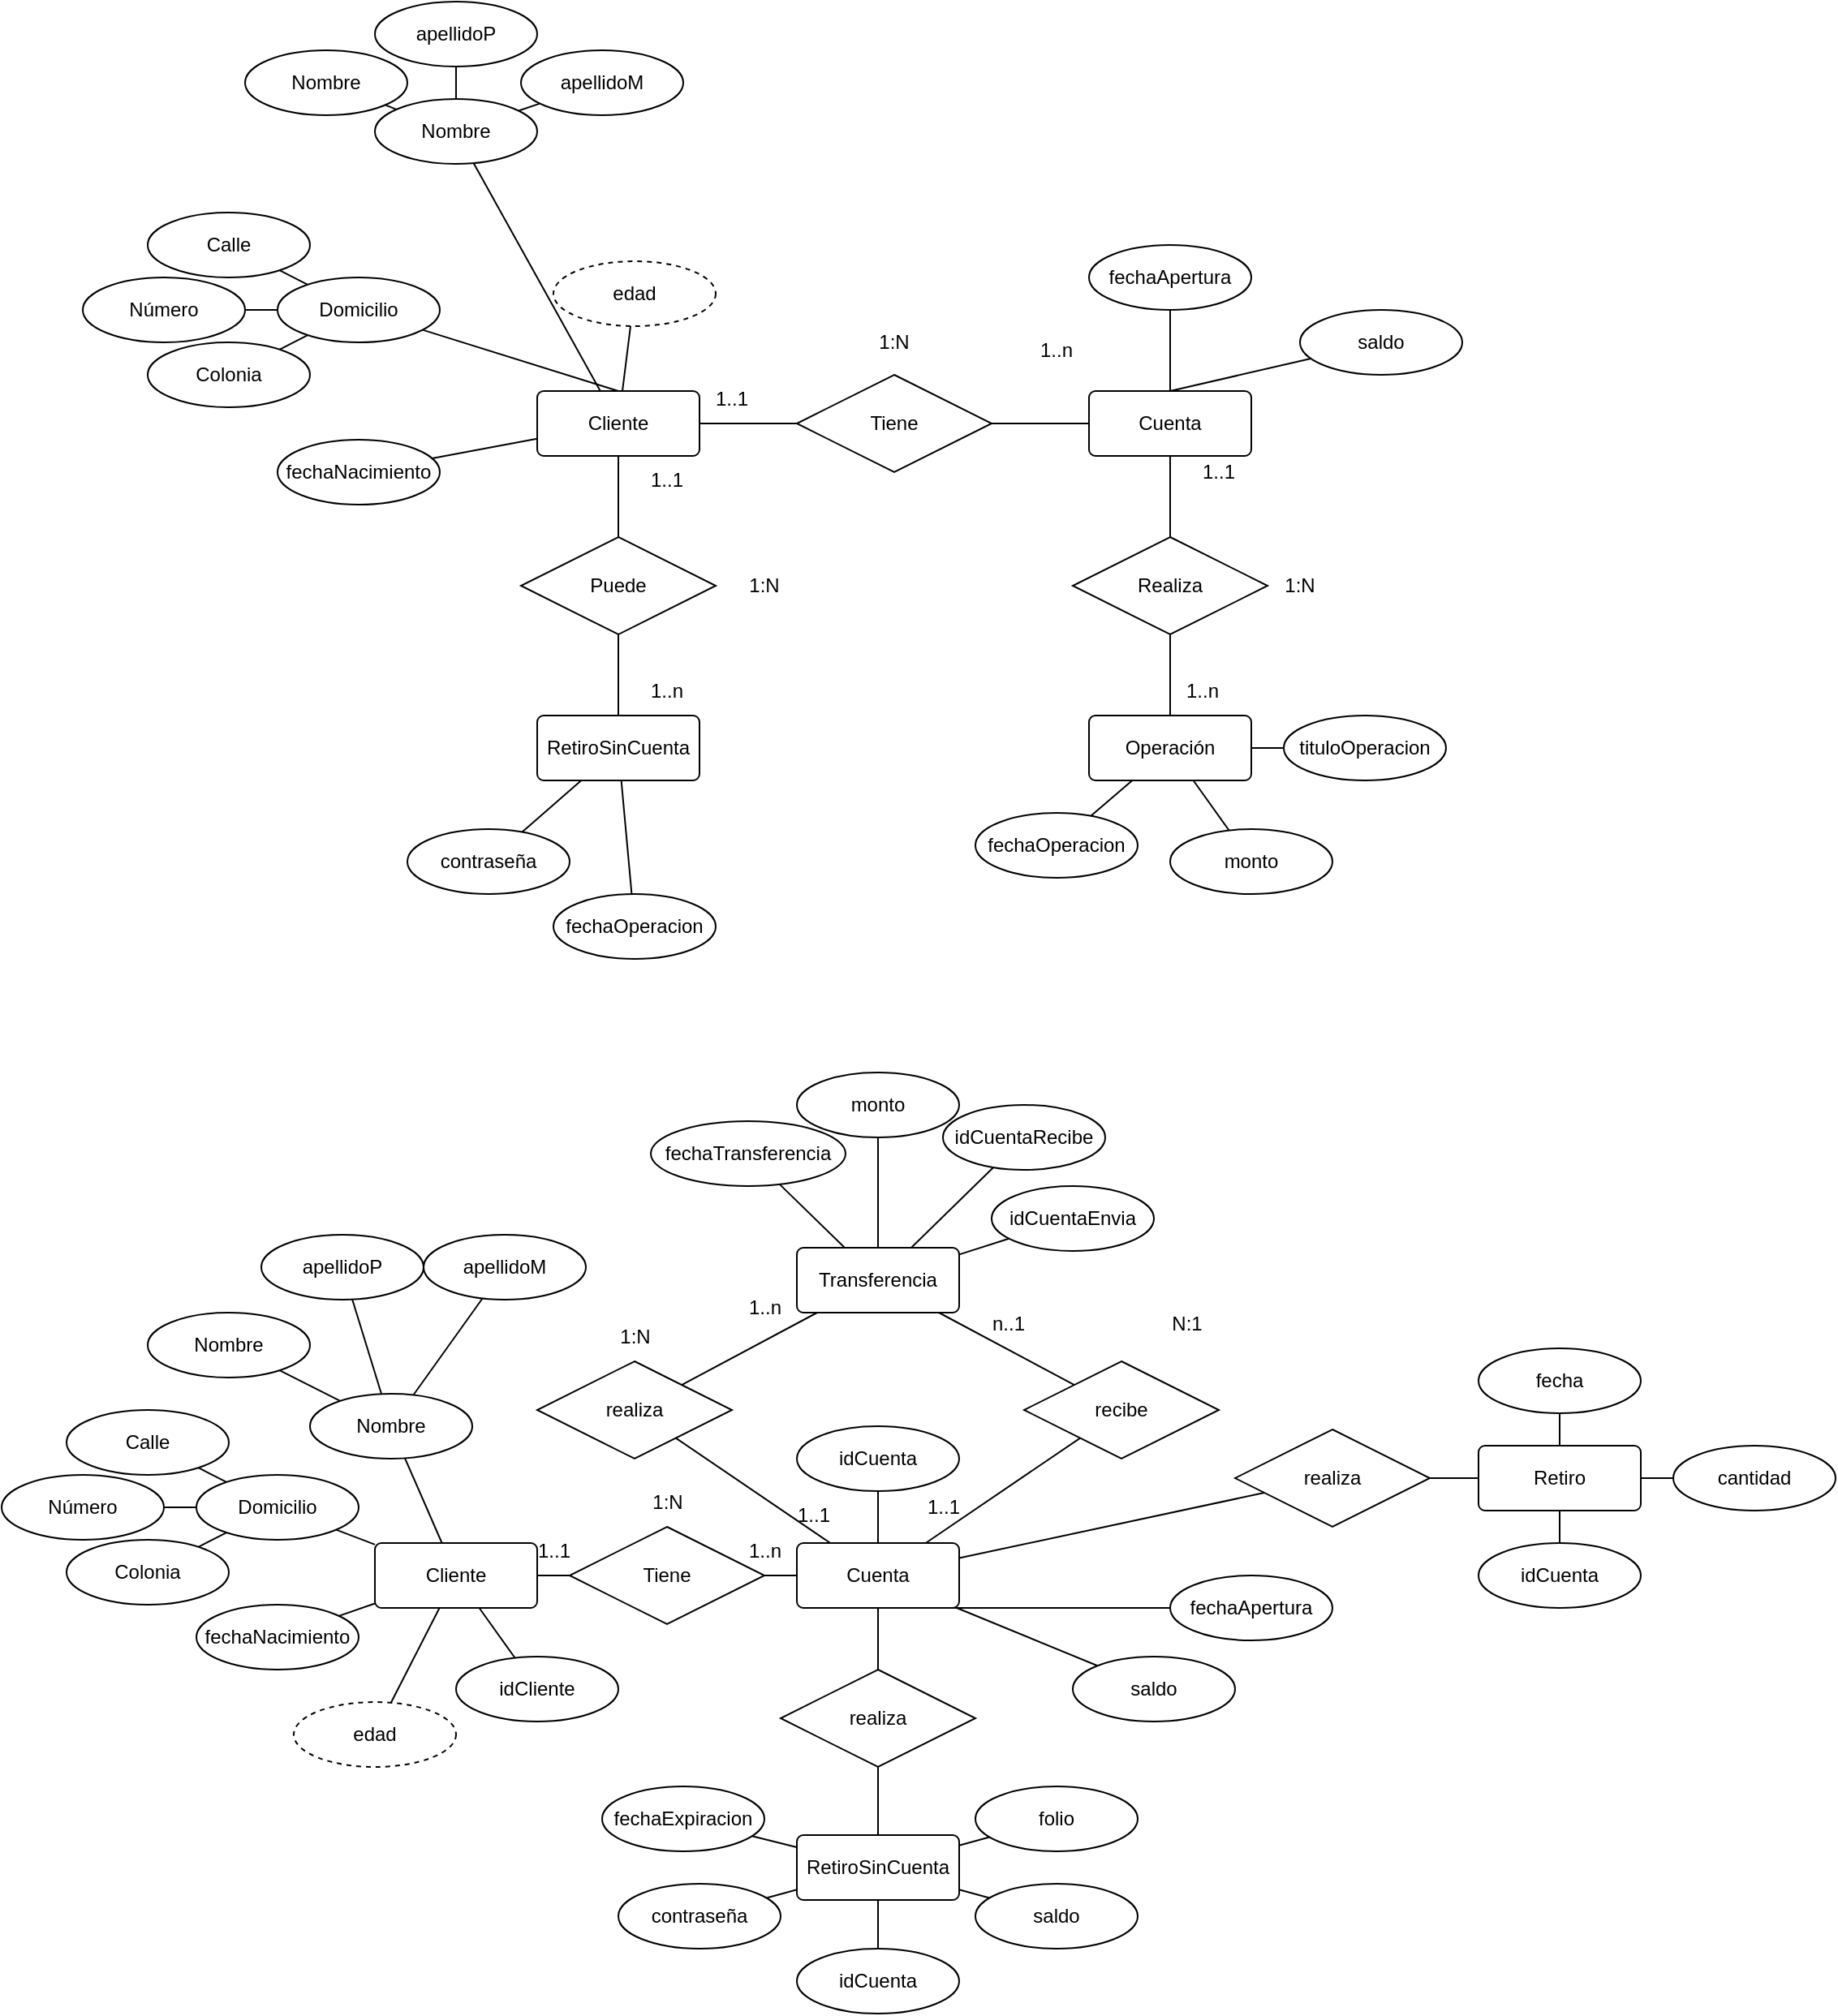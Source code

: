 <mxfile version="23.1.4" type="github">
  <diagram name="Página-1" id="oXrFvZ9Wo7Fr2uWamncA">
    <mxGraphModel dx="1989" dy="2078" grid="1" gridSize="10" guides="1" tooltips="1" connect="1" arrows="1" fold="1" page="1" pageScale="1" pageWidth="827" pageHeight="1169" math="0" shadow="0">
      <root>
        <mxCell id="0" />
        <mxCell id="1" parent="0" />
        <mxCell id="rD1cP6L2PtXyWzFsZ86Q-1" value="Cliente" style="rounded=1;arcSize=10;whiteSpace=wrap;html=1;align=center;" parent="1" vertex="1">
          <mxGeometry x="10" y="80" width="100" height="40" as="geometry" />
        </mxCell>
        <mxCell id="rD1cP6L2PtXyWzFsZ86Q-2" value="Cuenta" style="rounded=1;arcSize=10;whiteSpace=wrap;html=1;align=center;" parent="1" vertex="1">
          <mxGeometry x="350" y="80" width="100" height="40" as="geometry" />
        </mxCell>
        <mxCell id="rD1cP6L2PtXyWzFsZ86Q-3" value="Operación" style="rounded=1;arcSize=10;whiteSpace=wrap;html=1;align=center;" parent="1" vertex="1">
          <mxGeometry x="350" y="280" width="100" height="40" as="geometry" />
        </mxCell>
        <mxCell id="rD1cP6L2PtXyWzFsZ86Q-4" value="RetiroSinCuenta&lt;br&gt;" style="rounded=1;arcSize=10;whiteSpace=wrap;html=1;align=center;" parent="1" vertex="1">
          <mxGeometry x="10" y="280" width="100" height="40" as="geometry" />
        </mxCell>
        <mxCell id="rD1cP6L2PtXyWzFsZ86Q-5" value="Tiene" style="shape=rhombus;perimeter=rhombusPerimeter;whiteSpace=wrap;html=1;align=center;" parent="1" vertex="1">
          <mxGeometry x="170" y="70" width="120" height="60" as="geometry" />
        </mxCell>
        <mxCell id="rD1cP6L2PtXyWzFsZ86Q-7" value="" style="endArrow=none;html=1;rounded=0;" parent="1" source="rD1cP6L2PtXyWzFsZ86Q-1" target="rD1cP6L2PtXyWzFsZ86Q-5" edge="1">
          <mxGeometry relative="1" as="geometry">
            <mxPoint x="70" y="280" as="sourcePoint" />
            <mxPoint x="230" y="280" as="targetPoint" />
          </mxGeometry>
        </mxCell>
        <mxCell id="rD1cP6L2PtXyWzFsZ86Q-9" value="" style="endArrow=none;html=1;rounded=0;" parent="1" source="rD1cP6L2PtXyWzFsZ86Q-5" target="rD1cP6L2PtXyWzFsZ86Q-2" edge="1">
          <mxGeometry relative="1" as="geometry">
            <mxPoint x="20" y="300" as="sourcePoint" />
            <mxPoint x="180" y="300" as="targetPoint" />
          </mxGeometry>
        </mxCell>
        <mxCell id="rD1cP6L2PtXyWzFsZ86Q-11" value="Realiza" style="shape=rhombus;perimeter=rhombusPerimeter;whiteSpace=wrap;html=1;align=center;" parent="1" vertex="1">
          <mxGeometry x="340" y="170" width="120" height="60" as="geometry" />
        </mxCell>
        <mxCell id="rD1cP6L2PtXyWzFsZ86Q-12" value="" style="endArrow=none;html=1;rounded=0;" parent="1" source="rD1cP6L2PtXyWzFsZ86Q-11" target="rD1cP6L2PtXyWzFsZ86Q-2" edge="1">
          <mxGeometry relative="1" as="geometry">
            <mxPoint x="150" y="160" as="sourcePoint" />
            <mxPoint x="310" y="160" as="targetPoint" />
          </mxGeometry>
        </mxCell>
        <mxCell id="rD1cP6L2PtXyWzFsZ86Q-13" value="" style="endArrow=none;html=1;rounded=0;" parent="1" source="rD1cP6L2PtXyWzFsZ86Q-3" target="rD1cP6L2PtXyWzFsZ86Q-11" edge="1">
          <mxGeometry relative="1" as="geometry">
            <mxPoint x="200" y="160" as="sourcePoint" />
            <mxPoint x="360" y="160" as="targetPoint" />
          </mxGeometry>
        </mxCell>
        <mxCell id="rD1cP6L2PtXyWzFsZ86Q-14" value="Puede" style="shape=rhombus;perimeter=rhombusPerimeter;whiteSpace=wrap;html=1;align=center;" parent="1" vertex="1">
          <mxGeometry y="170" width="120" height="60" as="geometry" />
        </mxCell>
        <mxCell id="rD1cP6L2PtXyWzFsZ86Q-15" value="" style="endArrow=none;html=1;rounded=0;" parent="1" source="rD1cP6L2PtXyWzFsZ86Q-1" target="rD1cP6L2PtXyWzFsZ86Q-14" edge="1">
          <mxGeometry relative="1" as="geometry">
            <mxPoint x="130" y="200" as="sourcePoint" />
            <mxPoint x="290" y="200" as="targetPoint" />
          </mxGeometry>
        </mxCell>
        <mxCell id="rD1cP6L2PtXyWzFsZ86Q-16" value="" style="endArrow=none;html=1;rounded=0;" parent="1" source="rD1cP6L2PtXyWzFsZ86Q-14" target="rD1cP6L2PtXyWzFsZ86Q-4" edge="1">
          <mxGeometry relative="1" as="geometry">
            <mxPoint x="100" y="220" as="sourcePoint" />
            <mxPoint x="260" y="220" as="targetPoint" />
          </mxGeometry>
        </mxCell>
        <mxCell id="rD1cP6L2PtXyWzFsZ86Q-17" value="Nombre" style="ellipse;whiteSpace=wrap;html=1;align=center;" parent="1" vertex="1">
          <mxGeometry x="-90" y="-100" width="100" height="40" as="geometry" />
        </mxCell>
        <mxCell id="rD1cP6L2PtXyWzFsZ86Q-18" value="Nombre" style="ellipse;whiteSpace=wrap;html=1;align=center;" parent="1" vertex="1">
          <mxGeometry x="-170" y="-130" width="100" height="40" as="geometry" />
        </mxCell>
        <mxCell id="rD1cP6L2PtXyWzFsZ86Q-19" value="apellidoP" style="ellipse;whiteSpace=wrap;html=1;align=center;" parent="1" vertex="1">
          <mxGeometry x="-90" y="-160" width="100" height="40" as="geometry" />
        </mxCell>
        <mxCell id="rD1cP6L2PtXyWzFsZ86Q-20" value="apellidoM" style="ellipse;whiteSpace=wrap;html=1;align=center;" parent="1" vertex="1">
          <mxGeometry y="-130" width="100" height="40" as="geometry" />
        </mxCell>
        <mxCell id="rD1cP6L2PtXyWzFsZ86Q-21" value="Domicilio" style="ellipse;whiteSpace=wrap;html=1;align=center;" parent="1" vertex="1">
          <mxGeometry x="-150" y="10" width="100" height="40" as="geometry" />
        </mxCell>
        <mxCell id="rD1cP6L2PtXyWzFsZ86Q-23" value="Calle" style="ellipse;whiteSpace=wrap;html=1;align=center;" parent="1" vertex="1">
          <mxGeometry x="-230" y="-30" width="100" height="40" as="geometry" />
        </mxCell>
        <mxCell id="rD1cP6L2PtXyWzFsZ86Q-24" value="Número" style="ellipse;whiteSpace=wrap;html=1;align=center;" parent="1" vertex="1">
          <mxGeometry x="-270" y="10" width="100" height="40" as="geometry" />
        </mxCell>
        <mxCell id="rD1cP6L2PtXyWzFsZ86Q-25" value="Colonia" style="ellipse;whiteSpace=wrap;html=1;align=center;" parent="1" vertex="1">
          <mxGeometry x="-230" y="50" width="100" height="40" as="geometry" />
        </mxCell>
        <mxCell id="rD1cP6L2PtXyWzFsZ86Q-26" value="fechaNacimiento" style="ellipse;whiteSpace=wrap;html=1;align=center;" parent="1" vertex="1">
          <mxGeometry x="-150" y="110" width="100" height="40" as="geometry" />
        </mxCell>
        <mxCell id="rD1cP6L2PtXyWzFsZ86Q-28" value="edad" style="ellipse;whiteSpace=wrap;html=1;align=center;dashed=1;" parent="1" vertex="1">
          <mxGeometry x="20" width="100" height="40" as="geometry" />
        </mxCell>
        <mxCell id="rD1cP6L2PtXyWzFsZ86Q-30" value="" style="endArrow=none;html=1;rounded=0;" parent="1" source="rD1cP6L2PtXyWzFsZ86Q-28" target="rD1cP6L2PtXyWzFsZ86Q-1" edge="1">
          <mxGeometry relative="1" as="geometry">
            <mxPoint x="40" y="-40" as="sourcePoint" />
            <mxPoint x="200" y="-40" as="targetPoint" />
          </mxGeometry>
        </mxCell>
        <mxCell id="rD1cP6L2PtXyWzFsZ86Q-31" value="" style="endArrow=none;html=1;rounded=0;entryX=0.5;entryY=0;entryDx=0;entryDy=0;" parent="1" source="rD1cP6L2PtXyWzFsZ86Q-21" target="rD1cP6L2PtXyWzFsZ86Q-1" edge="1">
          <mxGeometry relative="1" as="geometry">
            <mxPoint x="50" y="-30" as="sourcePoint" />
            <mxPoint x="210" y="-30" as="targetPoint" />
          </mxGeometry>
        </mxCell>
        <mxCell id="rD1cP6L2PtXyWzFsZ86Q-32" value="" style="endArrow=none;html=1;rounded=0;" parent="1" source="rD1cP6L2PtXyWzFsZ86Q-17" target="rD1cP6L2PtXyWzFsZ86Q-1" edge="1">
          <mxGeometry relative="1" as="geometry">
            <mxPoint x="60" y="-20" as="sourcePoint" />
            <mxPoint x="220" y="-20" as="targetPoint" />
          </mxGeometry>
        </mxCell>
        <mxCell id="rD1cP6L2PtXyWzFsZ86Q-33" value="" style="endArrow=none;html=1;rounded=0;" parent="1" source="rD1cP6L2PtXyWzFsZ86Q-21" target="rD1cP6L2PtXyWzFsZ86Q-23" edge="1">
          <mxGeometry relative="1" as="geometry">
            <mxPoint x="70" y="-10" as="sourcePoint" />
            <mxPoint x="230" y="-10" as="targetPoint" />
          </mxGeometry>
        </mxCell>
        <mxCell id="rD1cP6L2PtXyWzFsZ86Q-34" value="" style="endArrow=none;html=1;rounded=0;" parent="1" source="rD1cP6L2PtXyWzFsZ86Q-21" target="rD1cP6L2PtXyWzFsZ86Q-24" edge="1">
          <mxGeometry relative="1" as="geometry">
            <mxPoint x="80" as="sourcePoint" />
            <mxPoint x="240" as="targetPoint" />
          </mxGeometry>
        </mxCell>
        <mxCell id="rD1cP6L2PtXyWzFsZ86Q-35" value="" style="endArrow=none;html=1;rounded=0;" parent="1" source="rD1cP6L2PtXyWzFsZ86Q-21" target="rD1cP6L2PtXyWzFsZ86Q-25" edge="1">
          <mxGeometry relative="1" as="geometry">
            <mxPoint x="90" y="10" as="sourcePoint" />
            <mxPoint x="250" y="10" as="targetPoint" />
          </mxGeometry>
        </mxCell>
        <mxCell id="rD1cP6L2PtXyWzFsZ86Q-36" value="" style="endArrow=none;html=1;rounded=0;" parent="1" source="rD1cP6L2PtXyWzFsZ86Q-17" target="rD1cP6L2PtXyWzFsZ86Q-18" edge="1">
          <mxGeometry relative="1" as="geometry">
            <mxPoint x="100" y="20" as="sourcePoint" />
            <mxPoint x="260" y="20" as="targetPoint" />
          </mxGeometry>
        </mxCell>
        <mxCell id="rD1cP6L2PtXyWzFsZ86Q-37" value="" style="endArrow=none;html=1;rounded=0;" parent="1" source="rD1cP6L2PtXyWzFsZ86Q-17" target="rD1cP6L2PtXyWzFsZ86Q-19" edge="1">
          <mxGeometry relative="1" as="geometry">
            <mxPoint x="110" y="30" as="sourcePoint" />
            <mxPoint x="270" y="30" as="targetPoint" />
          </mxGeometry>
        </mxCell>
        <mxCell id="rD1cP6L2PtXyWzFsZ86Q-38" value="" style="endArrow=none;html=1;rounded=0;" parent="1" source="rD1cP6L2PtXyWzFsZ86Q-17" target="rD1cP6L2PtXyWzFsZ86Q-20" edge="1">
          <mxGeometry relative="1" as="geometry">
            <mxPoint x="120" y="40" as="sourcePoint" />
            <mxPoint x="280" y="40" as="targetPoint" />
          </mxGeometry>
        </mxCell>
        <mxCell id="rD1cP6L2PtXyWzFsZ86Q-39" value="" style="endArrow=none;html=1;rounded=0;" parent="1" source="rD1cP6L2PtXyWzFsZ86Q-1" target="rD1cP6L2PtXyWzFsZ86Q-26" edge="1">
          <mxGeometry relative="1" as="geometry">
            <mxPoint x="130" y="50" as="sourcePoint" />
            <mxPoint x="290" y="50" as="targetPoint" />
          </mxGeometry>
        </mxCell>
        <mxCell id="rD1cP6L2PtXyWzFsZ86Q-40" value="fechaApertura" style="ellipse;whiteSpace=wrap;html=1;align=center;" parent="1" vertex="1">
          <mxGeometry x="350" y="-10" width="100" height="40" as="geometry" />
        </mxCell>
        <mxCell id="rD1cP6L2PtXyWzFsZ86Q-41" value="saldo" style="ellipse;whiteSpace=wrap;html=1;align=center;" parent="1" vertex="1">
          <mxGeometry x="480" y="30" width="100" height="40" as="geometry" />
        </mxCell>
        <mxCell id="rD1cP6L2PtXyWzFsZ86Q-42" value="" style="endArrow=none;html=1;rounded=0;" parent="1" source="rD1cP6L2PtXyWzFsZ86Q-40" target="rD1cP6L2PtXyWzFsZ86Q-2" edge="1">
          <mxGeometry relative="1" as="geometry">
            <mxPoint x="370" y="-70" as="sourcePoint" />
            <mxPoint x="530" y="-70" as="targetPoint" />
          </mxGeometry>
        </mxCell>
        <mxCell id="rD1cP6L2PtXyWzFsZ86Q-43" value="" style="endArrow=none;html=1;rounded=0;exitX=0.5;exitY=0;exitDx=0;exitDy=0;" parent="1" source="rD1cP6L2PtXyWzFsZ86Q-2" target="rD1cP6L2PtXyWzFsZ86Q-41" edge="1">
          <mxGeometry relative="1" as="geometry">
            <mxPoint x="430" y="-110" as="sourcePoint" />
            <mxPoint x="590" y="-110" as="targetPoint" />
          </mxGeometry>
        </mxCell>
        <mxCell id="rD1cP6L2PtXyWzFsZ86Q-44" value="tituloOperacion" style="ellipse;whiteSpace=wrap;html=1;align=center;" parent="1" vertex="1">
          <mxGeometry x="470" y="280" width="100" height="40" as="geometry" />
        </mxCell>
        <mxCell id="rD1cP6L2PtXyWzFsZ86Q-45" value="monto" style="ellipse;whiteSpace=wrap;html=1;align=center;" parent="1" vertex="1">
          <mxGeometry x="400" y="350" width="100" height="40" as="geometry" />
        </mxCell>
        <mxCell id="rD1cP6L2PtXyWzFsZ86Q-46" value="fechaOperacion" style="ellipse;whiteSpace=wrap;html=1;align=center;" parent="1" vertex="1">
          <mxGeometry x="280" y="340" width="100" height="40" as="geometry" />
        </mxCell>
        <mxCell id="rD1cP6L2PtXyWzFsZ86Q-47" value="" style="endArrow=none;html=1;rounded=0;" parent="1" source="rD1cP6L2PtXyWzFsZ86Q-3" target="rD1cP6L2PtXyWzFsZ86Q-46" edge="1">
          <mxGeometry relative="1" as="geometry">
            <mxPoint x="450" y="220" as="sourcePoint" />
            <mxPoint x="610" y="220" as="targetPoint" />
          </mxGeometry>
        </mxCell>
        <mxCell id="rD1cP6L2PtXyWzFsZ86Q-49" value="" style="endArrow=none;html=1;rounded=0;" parent="1" source="rD1cP6L2PtXyWzFsZ86Q-3" target="rD1cP6L2PtXyWzFsZ86Q-44" edge="1">
          <mxGeometry relative="1" as="geometry">
            <mxPoint x="350" y="270" as="sourcePoint" />
            <mxPoint x="510" y="270" as="targetPoint" />
          </mxGeometry>
        </mxCell>
        <mxCell id="rD1cP6L2PtXyWzFsZ86Q-50" value="" style="endArrow=none;html=1;rounded=0;" parent="1" source="rD1cP6L2PtXyWzFsZ86Q-3" target="rD1cP6L2PtXyWzFsZ86Q-45" edge="1">
          <mxGeometry relative="1" as="geometry">
            <mxPoint x="360" y="280" as="sourcePoint" />
            <mxPoint x="520" y="280" as="targetPoint" />
          </mxGeometry>
        </mxCell>
        <mxCell id="rD1cP6L2PtXyWzFsZ86Q-51" value="1:N" style="text;html=1;strokeColor=none;fillColor=none;align=center;verticalAlign=middle;whiteSpace=wrap;rounded=0;" parent="1" vertex="1">
          <mxGeometry x="200" y="35" width="60" height="30" as="geometry" />
        </mxCell>
        <mxCell id="rD1cP6L2PtXyWzFsZ86Q-52" value="1:N" style="text;html=1;strokeColor=none;fillColor=none;align=center;verticalAlign=middle;whiteSpace=wrap;rounded=0;" parent="1" vertex="1">
          <mxGeometry x="120" y="185" width="60" height="30" as="geometry" />
        </mxCell>
        <mxCell id="rD1cP6L2PtXyWzFsZ86Q-53" value="1:N" style="text;html=1;strokeColor=none;fillColor=none;align=center;verticalAlign=middle;whiteSpace=wrap;rounded=0;" parent="1" vertex="1">
          <mxGeometry x="450" y="185" width="60" height="30" as="geometry" />
        </mxCell>
        <mxCell id="rD1cP6L2PtXyWzFsZ86Q-54" value="1..1" style="text;html=1;strokeColor=none;fillColor=none;align=center;verticalAlign=middle;whiteSpace=wrap;rounded=0;" parent="1" vertex="1">
          <mxGeometry x="100" y="70" width="60" height="30" as="geometry" />
        </mxCell>
        <mxCell id="rD1cP6L2PtXyWzFsZ86Q-55" value="1..n" style="text;html=1;strokeColor=none;fillColor=none;align=center;verticalAlign=middle;whiteSpace=wrap;rounded=0;" parent="1" vertex="1">
          <mxGeometry x="300" y="40" width="60" height="30" as="geometry" />
        </mxCell>
        <mxCell id="rD1cP6L2PtXyWzFsZ86Q-56" value="1..1" style="text;html=1;strokeColor=none;fillColor=none;align=center;verticalAlign=middle;whiteSpace=wrap;rounded=0;" parent="1" vertex="1">
          <mxGeometry x="60" y="120" width="60" height="30" as="geometry" />
        </mxCell>
        <mxCell id="rD1cP6L2PtXyWzFsZ86Q-57" value="1..1" style="text;html=1;strokeColor=none;fillColor=none;align=center;verticalAlign=middle;whiteSpace=wrap;rounded=0;" parent="1" vertex="1">
          <mxGeometry x="400" y="115" width="60" height="30" as="geometry" />
        </mxCell>
        <mxCell id="rD1cP6L2PtXyWzFsZ86Q-58" value="1..n" style="text;html=1;strokeColor=none;fillColor=none;align=center;verticalAlign=middle;whiteSpace=wrap;rounded=0;" parent="1" vertex="1">
          <mxGeometry x="390" y="250" width="60" height="30" as="geometry" />
        </mxCell>
        <mxCell id="rD1cP6L2PtXyWzFsZ86Q-59" value="1..n" style="text;html=1;strokeColor=none;fillColor=none;align=center;verticalAlign=middle;whiteSpace=wrap;rounded=0;" parent="1" vertex="1">
          <mxGeometry x="60" y="250" width="60" height="30" as="geometry" />
        </mxCell>
        <mxCell id="rD1cP6L2PtXyWzFsZ86Q-60" value="contraseña" style="ellipse;whiteSpace=wrap;html=1;align=center;" parent="1" vertex="1">
          <mxGeometry x="-70" y="350" width="100" height="40" as="geometry" />
        </mxCell>
        <mxCell id="rD1cP6L2PtXyWzFsZ86Q-61" value="fechaOperacion" style="ellipse;whiteSpace=wrap;html=1;align=center;" parent="1" vertex="1">
          <mxGeometry x="20" y="390" width="100" height="40" as="geometry" />
        </mxCell>
        <mxCell id="rD1cP6L2PtXyWzFsZ86Q-62" value="" style="endArrow=none;html=1;rounded=0;" parent="1" source="rD1cP6L2PtXyWzFsZ86Q-60" target="rD1cP6L2PtXyWzFsZ86Q-4" edge="1">
          <mxGeometry relative="1" as="geometry">
            <mxPoint y="300" as="sourcePoint" />
            <mxPoint x="160" y="300" as="targetPoint" />
          </mxGeometry>
        </mxCell>
        <mxCell id="rD1cP6L2PtXyWzFsZ86Q-63" value="" style="endArrow=none;html=1;rounded=0;" parent="1" source="rD1cP6L2PtXyWzFsZ86Q-61" target="rD1cP6L2PtXyWzFsZ86Q-4" edge="1">
          <mxGeometry relative="1" as="geometry">
            <mxPoint y="300" as="sourcePoint" />
            <mxPoint x="160" y="300" as="targetPoint" />
          </mxGeometry>
        </mxCell>
        <mxCell id="oYsAPFtXZ2isEe_VdBEa-1" value="Cliente" style="rounded=1;arcSize=10;whiteSpace=wrap;html=1;align=center;" vertex="1" parent="1">
          <mxGeometry x="-90" y="790" width="100" height="40" as="geometry" />
        </mxCell>
        <mxCell id="oYsAPFtXZ2isEe_VdBEa-2" value="Cuenta" style="rounded=1;arcSize=10;whiteSpace=wrap;html=1;align=center;" vertex="1" parent="1">
          <mxGeometry x="170" y="790" width="100" height="40" as="geometry" />
        </mxCell>
        <mxCell id="oYsAPFtXZ2isEe_VdBEa-3" value="Tiene" style="shape=rhombus;perimeter=rhombusPerimeter;whiteSpace=wrap;html=1;align=center;" vertex="1" parent="1">
          <mxGeometry x="30" y="780" width="120" height="60" as="geometry" />
        </mxCell>
        <mxCell id="oYsAPFtXZ2isEe_VdBEa-4" value="" style="endArrow=none;html=1;rounded=0;" edge="1" parent="1" source="oYsAPFtXZ2isEe_VdBEa-35" target="oYsAPFtXZ2isEe_VdBEa-42">
          <mxGeometry relative="1" as="geometry">
            <mxPoint x="70" y="910" as="sourcePoint" />
            <mxPoint x="130" y="910" as="targetPoint" />
          </mxGeometry>
        </mxCell>
        <mxCell id="oYsAPFtXZ2isEe_VdBEa-5" value="" style="endArrow=none;html=1;rounded=0;" edge="1" parent="1" source="oYsAPFtXZ2isEe_VdBEa-1" target="oYsAPFtXZ2isEe_VdBEa-3">
          <mxGeometry relative="1" as="geometry">
            <mxPoint x="80" y="920" as="sourcePoint" />
            <mxPoint x="140" y="920" as="targetPoint" />
          </mxGeometry>
        </mxCell>
        <mxCell id="oYsAPFtXZ2isEe_VdBEa-6" value="" style="endArrow=none;html=1;rounded=0;" edge="1" parent="1" source="oYsAPFtXZ2isEe_VdBEa-2" target="oYsAPFtXZ2isEe_VdBEa-3">
          <mxGeometry relative="1" as="geometry">
            <mxPoint x="90" y="930" as="sourcePoint" />
            <mxPoint x="150" y="930" as="targetPoint" />
          </mxGeometry>
        </mxCell>
        <mxCell id="oYsAPFtXZ2isEe_VdBEa-7" value="1:N&lt;br&gt;" style="text;html=1;align=center;verticalAlign=middle;resizable=0;points=[];autosize=1;strokeColor=none;fillColor=none;" vertex="1" parent="1">
          <mxGeometry x="70" y="750" width="40" height="30" as="geometry" />
        </mxCell>
        <mxCell id="oYsAPFtXZ2isEe_VdBEa-8" value="1..n" style="text;html=1;align=center;verticalAlign=middle;resizable=0;points=[];autosize=1;strokeColor=none;fillColor=none;" vertex="1" parent="1">
          <mxGeometry x="130" y="780" width="40" height="30" as="geometry" />
        </mxCell>
        <mxCell id="oYsAPFtXZ2isEe_VdBEa-9" value="1..1" style="text;html=1;align=center;verticalAlign=middle;resizable=0;points=[];autosize=1;strokeColor=none;fillColor=none;" vertex="1" parent="1">
          <mxGeometry y="780" width="40" height="30" as="geometry" />
        </mxCell>
        <mxCell id="oYsAPFtXZ2isEe_VdBEa-10" value="fechaApertura" style="ellipse;whiteSpace=wrap;html=1;align=center;" vertex="1" parent="1">
          <mxGeometry x="400" y="810" width="100" height="40" as="geometry" />
        </mxCell>
        <mxCell id="oYsAPFtXZ2isEe_VdBEa-11" value="saldo" style="ellipse;whiteSpace=wrap;html=1;align=center;" vertex="1" parent="1">
          <mxGeometry x="340" y="860" width="100" height="40" as="geometry" />
        </mxCell>
        <mxCell id="oYsAPFtXZ2isEe_VdBEa-12" value="Domicilio" style="ellipse;whiteSpace=wrap;html=1;align=center;" vertex="1" parent="1">
          <mxGeometry x="-200" y="748" width="100" height="40" as="geometry" />
        </mxCell>
        <mxCell id="oYsAPFtXZ2isEe_VdBEa-13" value="Calle" style="ellipse;whiteSpace=wrap;html=1;align=center;" vertex="1" parent="1">
          <mxGeometry x="-280" y="708" width="100" height="40" as="geometry" />
        </mxCell>
        <mxCell id="oYsAPFtXZ2isEe_VdBEa-14" value="Número" style="ellipse;whiteSpace=wrap;html=1;align=center;" vertex="1" parent="1">
          <mxGeometry x="-320" y="748" width="100" height="40" as="geometry" />
        </mxCell>
        <mxCell id="oYsAPFtXZ2isEe_VdBEa-15" value="Colonia" style="ellipse;whiteSpace=wrap;html=1;align=center;" vertex="1" parent="1">
          <mxGeometry x="-280" y="788" width="100" height="40" as="geometry" />
        </mxCell>
        <mxCell id="oYsAPFtXZ2isEe_VdBEa-16" value="fechaNacimiento" style="ellipse;whiteSpace=wrap;html=1;align=center;" vertex="1" parent="1">
          <mxGeometry x="-200" y="828" width="100" height="40" as="geometry" />
        </mxCell>
        <mxCell id="oYsAPFtXZ2isEe_VdBEa-17" value="" style="endArrow=none;html=1;rounded=0;" edge="1" parent="1" source="oYsAPFtXZ2isEe_VdBEa-12" target="oYsAPFtXZ2isEe_VdBEa-13">
          <mxGeometry relative="1" as="geometry">
            <mxPoint x="20" y="728" as="sourcePoint" />
            <mxPoint x="180" y="728" as="targetPoint" />
          </mxGeometry>
        </mxCell>
        <mxCell id="oYsAPFtXZ2isEe_VdBEa-18" value="" style="endArrow=none;html=1;rounded=0;" edge="1" parent="1" source="oYsAPFtXZ2isEe_VdBEa-12" target="oYsAPFtXZ2isEe_VdBEa-14">
          <mxGeometry relative="1" as="geometry">
            <mxPoint x="30" y="738" as="sourcePoint" />
            <mxPoint x="190" y="738" as="targetPoint" />
          </mxGeometry>
        </mxCell>
        <mxCell id="oYsAPFtXZ2isEe_VdBEa-19" value="" style="endArrow=none;html=1;rounded=0;" edge="1" parent="1" source="oYsAPFtXZ2isEe_VdBEa-12" target="oYsAPFtXZ2isEe_VdBEa-15">
          <mxGeometry relative="1" as="geometry">
            <mxPoint x="40" y="748" as="sourcePoint" />
            <mxPoint x="200" y="748" as="targetPoint" />
          </mxGeometry>
        </mxCell>
        <mxCell id="oYsAPFtXZ2isEe_VdBEa-20" value="" style="endArrow=none;html=1;rounded=0;" edge="1" parent="1" source="oYsAPFtXZ2isEe_VdBEa-91" target="oYsAPFtXZ2isEe_VdBEa-1">
          <mxGeometry relative="1" as="geometry">
            <mxPoint x="-16" y="908" as="sourcePoint" />
            <mxPoint x="-80" y="860" as="targetPoint" />
          </mxGeometry>
        </mxCell>
        <mxCell id="oYsAPFtXZ2isEe_VdBEa-21" value="" style="endArrow=none;html=1;rounded=0;" edge="1" parent="1" source="oYsAPFtXZ2isEe_VdBEa-1" target="oYsAPFtXZ2isEe_VdBEa-12">
          <mxGeometry relative="1" as="geometry">
            <mxPoint x="-60" y="700" as="sourcePoint" />
            <mxPoint x="-124" y="652" as="targetPoint" />
          </mxGeometry>
        </mxCell>
        <mxCell id="oYsAPFtXZ2isEe_VdBEa-22" value="" style="endArrow=none;html=1;rounded=0;" edge="1" parent="1" source="oYsAPFtXZ2isEe_VdBEa-1" target="oYsAPFtXZ2isEe_VdBEa-16">
          <mxGeometry relative="1" as="geometry">
            <mxPoint x="-50" y="710" as="sourcePoint" />
            <mxPoint x="-114" y="662" as="targetPoint" />
          </mxGeometry>
        </mxCell>
        <mxCell id="oYsAPFtXZ2isEe_VdBEa-23" value="Nombre" style="ellipse;whiteSpace=wrap;html=1;align=center;" vertex="1" parent="1">
          <mxGeometry x="-130" y="698" width="100" height="40" as="geometry" />
        </mxCell>
        <mxCell id="oYsAPFtXZ2isEe_VdBEa-24" value="Nombre" style="ellipse;whiteSpace=wrap;html=1;align=center;" vertex="1" parent="1">
          <mxGeometry x="-230" y="648" width="100" height="40" as="geometry" />
        </mxCell>
        <mxCell id="oYsAPFtXZ2isEe_VdBEa-25" value="apellidoP" style="ellipse;whiteSpace=wrap;html=1;align=center;" vertex="1" parent="1">
          <mxGeometry x="-160" y="600" width="100" height="40" as="geometry" />
        </mxCell>
        <mxCell id="oYsAPFtXZ2isEe_VdBEa-26" value="apellidoM" style="ellipse;whiteSpace=wrap;html=1;align=center;" vertex="1" parent="1">
          <mxGeometry x="-60" y="600" width="100" height="40" as="geometry" />
        </mxCell>
        <mxCell id="oYsAPFtXZ2isEe_VdBEa-27" value="" style="endArrow=none;html=1;rounded=0;" edge="1" parent="1" source="oYsAPFtXZ2isEe_VdBEa-23" target="oYsAPFtXZ2isEe_VdBEa-24">
          <mxGeometry relative="1" as="geometry">
            <mxPoint x="95" y="828" as="sourcePoint" />
            <mxPoint x="255" y="828" as="targetPoint" />
          </mxGeometry>
        </mxCell>
        <mxCell id="oYsAPFtXZ2isEe_VdBEa-28" value="" style="endArrow=none;html=1;rounded=0;" edge="1" parent="1" source="oYsAPFtXZ2isEe_VdBEa-23" target="oYsAPFtXZ2isEe_VdBEa-25">
          <mxGeometry relative="1" as="geometry">
            <mxPoint x="105" y="838" as="sourcePoint" />
            <mxPoint x="265" y="838" as="targetPoint" />
          </mxGeometry>
        </mxCell>
        <mxCell id="oYsAPFtXZ2isEe_VdBEa-29" value="" style="endArrow=none;html=1;rounded=0;" edge="1" parent="1" source="oYsAPFtXZ2isEe_VdBEa-23" target="oYsAPFtXZ2isEe_VdBEa-26">
          <mxGeometry relative="1" as="geometry">
            <mxPoint x="115" y="848" as="sourcePoint" />
            <mxPoint x="275" y="848" as="targetPoint" />
          </mxGeometry>
        </mxCell>
        <mxCell id="oYsAPFtXZ2isEe_VdBEa-30" value="" style="endArrow=none;html=1;rounded=0;" edge="1" parent="1" source="oYsAPFtXZ2isEe_VdBEa-23" target="oYsAPFtXZ2isEe_VdBEa-1">
          <mxGeometry relative="1" as="geometry">
            <mxPoint x="80" y="920" as="sourcePoint" />
            <mxPoint x="90" y="850" as="targetPoint" />
          </mxGeometry>
        </mxCell>
        <mxCell id="oYsAPFtXZ2isEe_VdBEa-33" value="RetiroSinCuenta&lt;br&gt;" style="rounded=1;arcSize=10;whiteSpace=wrap;html=1;align=center;" vertex="1" parent="1">
          <mxGeometry x="170" y="970" width="100" height="40" as="geometry" />
        </mxCell>
        <mxCell id="oYsAPFtXZ2isEe_VdBEa-35" value="realiza" style="shape=rhombus;perimeter=rhombusPerimeter;whiteSpace=wrap;html=1;align=center;" vertex="1" parent="1">
          <mxGeometry x="10" y="678" width="120" height="60" as="geometry" />
        </mxCell>
        <mxCell id="oYsAPFtXZ2isEe_VdBEa-36" value="realiza" style="shape=rhombus;perimeter=rhombusPerimeter;whiteSpace=wrap;html=1;align=center;" vertex="1" parent="1">
          <mxGeometry x="160" y="868" width="120" height="60" as="geometry" />
        </mxCell>
        <mxCell id="oYsAPFtXZ2isEe_VdBEa-38" value="" style="endArrow=none;html=1;rounded=0;" edge="1" parent="1" source="oYsAPFtXZ2isEe_VdBEa-2" target="oYsAPFtXZ2isEe_VdBEa-35">
          <mxGeometry relative="1" as="geometry">
            <mxPoint x="80" y="920" as="sourcePoint" />
            <mxPoint x="140" y="920" as="targetPoint" />
          </mxGeometry>
        </mxCell>
        <mxCell id="oYsAPFtXZ2isEe_VdBEa-39" value="" style="endArrow=none;html=1;rounded=0;" edge="1" parent="1" source="oYsAPFtXZ2isEe_VdBEa-36" target="oYsAPFtXZ2isEe_VdBEa-2">
          <mxGeometry relative="1" as="geometry">
            <mxPoint x="90" y="930" as="sourcePoint" />
            <mxPoint x="150" y="930" as="targetPoint" />
          </mxGeometry>
        </mxCell>
        <mxCell id="oYsAPFtXZ2isEe_VdBEa-41" value="" style="endArrow=none;html=1;rounded=0;" edge="1" parent="1" source="oYsAPFtXZ2isEe_VdBEa-33" target="oYsAPFtXZ2isEe_VdBEa-36">
          <mxGeometry relative="1" as="geometry">
            <mxPoint x="80" y="920" as="sourcePoint" />
            <mxPoint x="140" y="920" as="targetPoint" />
          </mxGeometry>
        </mxCell>
        <mxCell id="oYsAPFtXZ2isEe_VdBEa-42" value="Transferencia" style="rounded=1;arcSize=10;whiteSpace=wrap;html=1;align=center;" vertex="1" parent="1">
          <mxGeometry x="170" y="608" width="100" height="40" as="geometry" />
        </mxCell>
        <mxCell id="oYsAPFtXZ2isEe_VdBEa-43" value="monto" style="ellipse;whiteSpace=wrap;html=1;align=center;" vertex="1" parent="1">
          <mxGeometry x="170" y="500" width="100" height="40" as="geometry" />
        </mxCell>
        <mxCell id="oYsAPFtXZ2isEe_VdBEa-46" value="fechaTransferencia" style="ellipse;whiteSpace=wrap;html=1;align=center;" vertex="1" parent="1">
          <mxGeometry x="80" y="530" width="120" height="40" as="geometry" />
        </mxCell>
        <mxCell id="oYsAPFtXZ2isEe_VdBEa-53" value="recibe" style="shape=rhombus;perimeter=rhombusPerimeter;whiteSpace=wrap;html=1;align=center;" vertex="1" parent="1">
          <mxGeometry x="310" y="678" width="120" height="60" as="geometry" />
        </mxCell>
        <mxCell id="oYsAPFtXZ2isEe_VdBEa-54" value="" style="endArrow=none;html=1;rounded=0;" edge="1" parent="1" source="oYsAPFtXZ2isEe_VdBEa-53" target="oYsAPFtXZ2isEe_VdBEa-42">
          <mxGeometry relative="1" as="geometry">
            <mxPoint x="230" y="688" as="sourcePoint" />
            <mxPoint x="230" y="658" as="targetPoint" />
          </mxGeometry>
        </mxCell>
        <mxCell id="oYsAPFtXZ2isEe_VdBEa-55" value="" style="endArrow=none;html=1;rounded=0;" edge="1" parent="1" source="oYsAPFtXZ2isEe_VdBEa-2" target="oYsAPFtXZ2isEe_VdBEa-53">
          <mxGeometry relative="1" as="geometry">
            <mxPoint x="240" y="698" as="sourcePoint" />
            <mxPoint x="240" y="668" as="targetPoint" />
          </mxGeometry>
        </mxCell>
        <mxCell id="oYsAPFtXZ2isEe_VdBEa-56" value="" style="endArrow=none;html=1;rounded=0;" edge="1" parent="1" source="oYsAPFtXZ2isEe_VdBEa-43" target="oYsAPFtXZ2isEe_VdBEa-42">
          <mxGeometry relative="1" as="geometry">
            <mxPoint x="250" y="708" as="sourcePoint" />
            <mxPoint x="250" y="678" as="targetPoint" />
          </mxGeometry>
        </mxCell>
        <mxCell id="oYsAPFtXZ2isEe_VdBEa-57" value="" style="endArrow=none;html=1;rounded=0;" edge="1" parent="1" source="oYsAPFtXZ2isEe_VdBEa-42" target="oYsAPFtXZ2isEe_VdBEa-46">
          <mxGeometry relative="1" as="geometry">
            <mxPoint x="260" y="718" as="sourcePoint" />
            <mxPoint x="260" y="688" as="targetPoint" />
          </mxGeometry>
        </mxCell>
        <mxCell id="oYsAPFtXZ2isEe_VdBEa-58" value="1:N" style="text;html=1;align=center;verticalAlign=middle;resizable=0;points=[];autosize=1;strokeColor=none;fillColor=none;" vertex="1" parent="1">
          <mxGeometry x="50" y="648" width="40" height="30" as="geometry" />
        </mxCell>
        <mxCell id="oYsAPFtXZ2isEe_VdBEa-59" value="N:1" style="text;html=1;align=center;verticalAlign=middle;resizable=0;points=[];autosize=1;strokeColor=none;fillColor=none;" vertex="1" parent="1">
          <mxGeometry x="390" y="640" width="40" height="30" as="geometry" />
        </mxCell>
        <mxCell id="oYsAPFtXZ2isEe_VdBEa-60" value="1..n" style="text;html=1;align=center;verticalAlign=middle;resizable=0;points=[];autosize=1;strokeColor=none;fillColor=none;" vertex="1" parent="1">
          <mxGeometry x="130" y="630" width="40" height="30" as="geometry" />
        </mxCell>
        <mxCell id="oYsAPFtXZ2isEe_VdBEa-61" value="1..1" style="text;html=1;align=center;verticalAlign=middle;resizable=0;points=[];autosize=1;strokeColor=none;fillColor=none;" vertex="1" parent="1">
          <mxGeometry x="160" y="758" width="40" height="30" as="geometry" />
        </mxCell>
        <mxCell id="oYsAPFtXZ2isEe_VdBEa-62" value="n..1" style="text;html=1;align=center;verticalAlign=middle;resizable=0;points=[];autosize=1;strokeColor=none;fillColor=none;" vertex="1" parent="1">
          <mxGeometry x="280" y="640" width="40" height="30" as="geometry" />
        </mxCell>
        <mxCell id="oYsAPFtXZ2isEe_VdBEa-64" value="1..1" style="text;html=1;align=center;verticalAlign=middle;resizable=0;points=[];autosize=1;strokeColor=none;fillColor=none;" vertex="1" parent="1">
          <mxGeometry x="240" y="753" width="40" height="30" as="geometry" />
        </mxCell>
        <mxCell id="oYsAPFtXZ2isEe_VdBEa-65" value="" style="endArrow=none;html=1;rounded=0;" edge="1" parent="1" source="oYsAPFtXZ2isEe_VdBEa-11" target="oYsAPFtXZ2isEe_VdBEa-2">
          <mxGeometry relative="1" as="geometry">
            <mxPoint x="230" y="878" as="sourcePoint" />
            <mxPoint x="230" y="840" as="targetPoint" />
          </mxGeometry>
        </mxCell>
        <mxCell id="oYsAPFtXZ2isEe_VdBEa-66" value="" style="endArrow=none;html=1;rounded=0;entryX=0.75;entryY=1;entryDx=0;entryDy=0;" edge="1" parent="1" source="oYsAPFtXZ2isEe_VdBEa-10" target="oYsAPFtXZ2isEe_VdBEa-2">
          <mxGeometry relative="1" as="geometry">
            <mxPoint x="240" y="888" as="sourcePoint" />
            <mxPoint x="240" y="850" as="targetPoint" />
          </mxGeometry>
        </mxCell>
        <mxCell id="oYsAPFtXZ2isEe_VdBEa-67" value="saldo" style="ellipse;whiteSpace=wrap;html=1;align=center;" vertex="1" parent="1">
          <mxGeometry x="280" y="1000" width="100" height="40" as="geometry" />
        </mxCell>
        <mxCell id="oYsAPFtXZ2isEe_VdBEa-68" value="folio" style="ellipse;whiteSpace=wrap;html=1;align=center;" vertex="1" parent="1">
          <mxGeometry x="280" y="940" width="100" height="40" as="geometry" />
        </mxCell>
        <mxCell id="oYsAPFtXZ2isEe_VdBEa-69" value="idCuenta" style="ellipse;whiteSpace=wrap;html=1;align=center;" vertex="1" parent="1">
          <mxGeometry x="170" y="1040" width="100" height="40" as="geometry" />
        </mxCell>
        <mxCell id="oYsAPFtXZ2isEe_VdBEa-70" value="contraseña" style="ellipse;whiteSpace=wrap;html=1;align=center;" vertex="1" parent="1">
          <mxGeometry x="60" y="1000" width="100" height="40" as="geometry" />
        </mxCell>
        <mxCell id="oYsAPFtXZ2isEe_VdBEa-71" value="fechaExpiracion" style="ellipse;whiteSpace=wrap;html=1;align=center;" vertex="1" parent="1">
          <mxGeometry x="50" y="940" width="100" height="40" as="geometry" />
        </mxCell>
        <mxCell id="oYsAPFtXZ2isEe_VdBEa-72" value="" style="endArrow=none;html=1;rounded=0;" edge="1" parent="1" source="oYsAPFtXZ2isEe_VdBEa-33" target="oYsAPFtXZ2isEe_VdBEa-71">
          <mxGeometry relative="1" as="geometry">
            <mxPoint x="230" y="980" as="sourcePoint" />
            <mxPoint x="230" y="938" as="targetPoint" />
          </mxGeometry>
        </mxCell>
        <mxCell id="oYsAPFtXZ2isEe_VdBEa-73" value="" style="endArrow=none;html=1;rounded=0;" edge="1" parent="1" source="oYsAPFtXZ2isEe_VdBEa-33" target="oYsAPFtXZ2isEe_VdBEa-70">
          <mxGeometry relative="1" as="geometry">
            <mxPoint x="240" y="990" as="sourcePoint" />
            <mxPoint x="240" y="948" as="targetPoint" />
          </mxGeometry>
        </mxCell>
        <mxCell id="oYsAPFtXZ2isEe_VdBEa-74" value="" style="endArrow=none;html=1;rounded=0;exitX=0.5;exitY=1;exitDx=0;exitDy=0;" edge="1" parent="1" source="oYsAPFtXZ2isEe_VdBEa-33" target="oYsAPFtXZ2isEe_VdBEa-69">
          <mxGeometry relative="1" as="geometry">
            <mxPoint x="250" y="1000" as="sourcePoint" />
            <mxPoint x="250" y="958" as="targetPoint" />
          </mxGeometry>
        </mxCell>
        <mxCell id="oYsAPFtXZ2isEe_VdBEa-75" value="" style="endArrow=none;html=1;rounded=0;" edge="1" parent="1" source="oYsAPFtXZ2isEe_VdBEa-33" target="oYsAPFtXZ2isEe_VdBEa-67">
          <mxGeometry relative="1" as="geometry">
            <mxPoint x="260" y="1010" as="sourcePoint" />
            <mxPoint x="260" y="968" as="targetPoint" />
          </mxGeometry>
        </mxCell>
        <mxCell id="oYsAPFtXZ2isEe_VdBEa-76" value="" style="endArrow=none;html=1;rounded=0;" edge="1" parent="1" source="oYsAPFtXZ2isEe_VdBEa-33" target="oYsAPFtXZ2isEe_VdBEa-68">
          <mxGeometry relative="1" as="geometry">
            <mxPoint x="270" y="1020" as="sourcePoint" />
            <mxPoint x="270" y="978" as="targetPoint" />
          </mxGeometry>
        </mxCell>
        <mxCell id="oYsAPFtXZ2isEe_VdBEa-77" value="idCuentaRecibe" style="ellipse;whiteSpace=wrap;html=1;align=center;" vertex="1" parent="1">
          <mxGeometry x="260" y="520" width="100" height="40" as="geometry" />
        </mxCell>
        <mxCell id="oYsAPFtXZ2isEe_VdBEa-78" value="idCuentaEnvia" style="ellipse;whiteSpace=wrap;html=1;align=center;" vertex="1" parent="1">
          <mxGeometry x="290" y="570" width="100" height="40" as="geometry" />
        </mxCell>
        <mxCell id="oYsAPFtXZ2isEe_VdBEa-79" value="" style="endArrow=none;html=1;rounded=0;" edge="1" parent="1" source="oYsAPFtXZ2isEe_VdBEa-77" target="oYsAPFtXZ2isEe_VdBEa-42">
          <mxGeometry relative="1" as="geometry">
            <mxPoint x="230" y="550" as="sourcePoint" />
            <mxPoint x="230" y="618" as="targetPoint" />
          </mxGeometry>
        </mxCell>
        <mxCell id="oYsAPFtXZ2isEe_VdBEa-80" value="" style="endArrow=none;html=1;rounded=0;" edge="1" parent="1" source="oYsAPFtXZ2isEe_VdBEa-78" target="oYsAPFtXZ2isEe_VdBEa-42">
          <mxGeometry relative="1" as="geometry">
            <mxPoint x="240" y="560" as="sourcePoint" />
            <mxPoint x="240" y="628" as="targetPoint" />
          </mxGeometry>
        </mxCell>
        <mxCell id="oYsAPFtXZ2isEe_VdBEa-81" value="realiza" style="shape=rhombus;perimeter=rhombusPerimeter;whiteSpace=wrap;html=1;align=center;" vertex="1" parent="1">
          <mxGeometry x="440" y="720" width="120" height="60" as="geometry" />
        </mxCell>
        <mxCell id="oYsAPFtXZ2isEe_VdBEa-82" value="" style="endArrow=none;html=1;rounded=0;" edge="1" parent="1" source="oYsAPFtXZ2isEe_VdBEa-81" target="oYsAPFtXZ2isEe_VdBEa-2">
          <mxGeometry relative="1" as="geometry">
            <mxPoint x="410" y="840" as="sourcePoint" />
            <mxPoint x="255" y="840" as="targetPoint" />
          </mxGeometry>
        </mxCell>
        <mxCell id="oYsAPFtXZ2isEe_VdBEa-83" value="Retiro" style="rounded=1;arcSize=10;whiteSpace=wrap;html=1;align=center;" vertex="1" parent="1">
          <mxGeometry x="590" y="730" width="100" height="40" as="geometry" />
        </mxCell>
        <mxCell id="oYsAPFtXZ2isEe_VdBEa-84" value="" style="endArrow=none;html=1;rounded=0;" edge="1" parent="1" source="oYsAPFtXZ2isEe_VdBEa-83" target="oYsAPFtXZ2isEe_VdBEa-81">
          <mxGeometry relative="1" as="geometry">
            <mxPoint x="468" y="769" as="sourcePoint" />
            <mxPoint x="280" y="809" as="targetPoint" />
          </mxGeometry>
        </mxCell>
        <mxCell id="oYsAPFtXZ2isEe_VdBEa-85" value="fecha" style="ellipse;whiteSpace=wrap;html=1;align=center;" vertex="1" parent="1">
          <mxGeometry x="590" y="670" width="100" height="40" as="geometry" />
        </mxCell>
        <mxCell id="oYsAPFtXZ2isEe_VdBEa-86" value="idCuenta" style="ellipse;whiteSpace=wrap;html=1;align=center;" vertex="1" parent="1">
          <mxGeometry x="590" y="790" width="100" height="40" as="geometry" />
        </mxCell>
        <mxCell id="oYsAPFtXZ2isEe_VdBEa-87" value="cantidad" style="ellipse;whiteSpace=wrap;html=1;align=center;" vertex="1" parent="1">
          <mxGeometry x="710" y="730" width="100" height="40" as="geometry" />
        </mxCell>
        <mxCell id="oYsAPFtXZ2isEe_VdBEa-88" value="" style="endArrow=none;html=1;rounded=0;" edge="1" parent="1" source="oYsAPFtXZ2isEe_VdBEa-83" target="oYsAPFtXZ2isEe_VdBEa-85">
          <mxGeometry relative="1" as="geometry">
            <mxPoint x="600" y="760" as="sourcePoint" />
            <mxPoint x="540" y="830" as="targetPoint" />
          </mxGeometry>
        </mxCell>
        <mxCell id="oYsAPFtXZ2isEe_VdBEa-89" value="" style="endArrow=none;html=1;rounded=0;" edge="1" parent="1" source="oYsAPFtXZ2isEe_VdBEa-86" target="oYsAPFtXZ2isEe_VdBEa-83">
          <mxGeometry relative="1" as="geometry">
            <mxPoint x="610" y="770" as="sourcePoint" />
            <mxPoint x="580" y="770" as="targetPoint" />
          </mxGeometry>
        </mxCell>
        <mxCell id="oYsAPFtXZ2isEe_VdBEa-90" value="" style="endArrow=none;html=1;rounded=0;" edge="1" parent="1" source="oYsAPFtXZ2isEe_VdBEa-87" target="oYsAPFtXZ2isEe_VdBEa-83">
          <mxGeometry relative="1" as="geometry">
            <mxPoint x="620" y="780" as="sourcePoint" />
            <mxPoint x="590" y="780" as="targetPoint" />
          </mxGeometry>
        </mxCell>
        <mxCell id="oYsAPFtXZ2isEe_VdBEa-91" value="edad" style="ellipse;whiteSpace=wrap;html=1;align=center;dashed=1;" vertex="1" parent="1">
          <mxGeometry x="-140" y="888" width="100" height="40" as="geometry" />
        </mxCell>
        <mxCell id="oYsAPFtXZ2isEe_VdBEa-92" value="idCliente" style="ellipse;whiteSpace=wrap;html=1;align=center;" vertex="1" parent="1">
          <mxGeometry x="-40" y="860" width="100" height="40" as="geometry" />
        </mxCell>
        <mxCell id="oYsAPFtXZ2isEe_VdBEa-93" value="" style="endArrow=none;html=1;rounded=0;" edge="1" parent="1" source="oYsAPFtXZ2isEe_VdBEa-1" target="oYsAPFtXZ2isEe_VdBEa-92">
          <mxGeometry relative="1" as="geometry">
            <mxPoint x="-80" y="837" as="sourcePoint" />
            <mxPoint x="-102" y="845" as="targetPoint" />
          </mxGeometry>
        </mxCell>
        <mxCell id="oYsAPFtXZ2isEe_VdBEa-94" value="idCuenta" style="ellipse;whiteSpace=wrap;html=1;align=center;" vertex="1" parent="1">
          <mxGeometry x="170" y="718" width="100" height="40" as="geometry" />
        </mxCell>
        <mxCell id="oYsAPFtXZ2isEe_VdBEa-97" value="" style="endArrow=none;html=1;rounded=0;" edge="1" parent="1" source="oYsAPFtXZ2isEe_VdBEa-94" target="oYsAPFtXZ2isEe_VdBEa-2">
          <mxGeometry relative="1" as="geometry">
            <mxPoint x="-16" y="840" as="sourcePoint" />
            <mxPoint x="6" y="871" as="targetPoint" />
          </mxGeometry>
        </mxCell>
      </root>
    </mxGraphModel>
  </diagram>
</mxfile>
